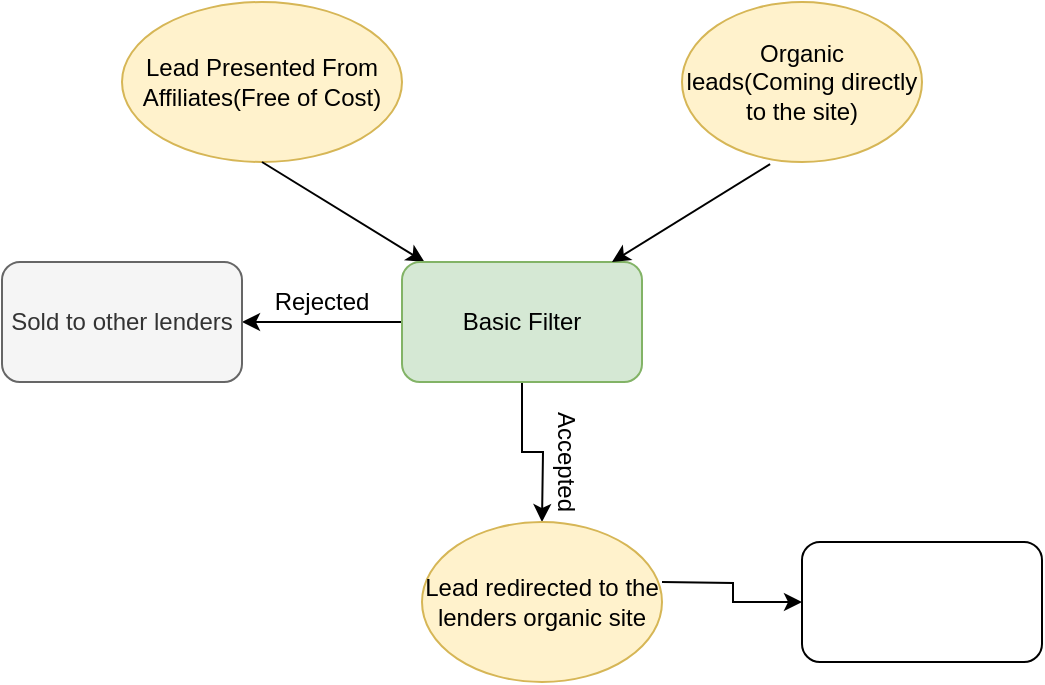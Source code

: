 <mxfile version="13.6.4" type="github">
  <diagram id="G50hmUFvQF_Ascogoxo3" name="Page-1">
    <mxGraphModel dx="868" dy="499" grid="1" gridSize="10" guides="1" tooltips="1" connect="1" arrows="1" fold="1" page="1" pageScale="1" pageWidth="850" pageHeight="1100" math="0" shadow="0">
      <root>
        <mxCell id="0" />
        <mxCell id="1" parent="0" />
        <mxCell id="U-wd1HLYxVXASG_DGe6N-1" value="Lead Presented From Affiliates(Free of Cost)" style="ellipse;whiteSpace=wrap;html=1;fillColor=#fff2cc;strokeColor=#d6b656;" vertex="1" parent="1">
          <mxGeometry x="190" width="140" height="80" as="geometry" />
        </mxCell>
        <mxCell id="U-wd1HLYxVXASG_DGe6N-2" value="" style="endArrow=classic;html=1;exitX=0.5;exitY=1;exitDx=0;exitDy=0;" edge="1" parent="1" source="U-wd1HLYxVXASG_DGe6N-1" target="U-wd1HLYxVXASG_DGe6N-3">
          <mxGeometry width="50" height="50" relative="1" as="geometry">
            <mxPoint x="400" y="220" as="sourcePoint" />
            <mxPoint x="390" y="160" as="targetPoint" />
            <Array as="points" />
          </mxGeometry>
        </mxCell>
        <mxCell id="U-wd1HLYxVXASG_DGe6N-7" value="" style="edgeStyle=orthogonalEdgeStyle;rounded=0;orthogonalLoop=1;jettySize=auto;html=1;" edge="1" parent="1" source="U-wd1HLYxVXASG_DGe6N-3" target="U-wd1HLYxVXASG_DGe6N-6">
          <mxGeometry relative="1" as="geometry" />
        </mxCell>
        <mxCell id="U-wd1HLYxVXASG_DGe6N-10" value="" style="edgeStyle=orthogonalEdgeStyle;rounded=0;orthogonalLoop=1;jettySize=auto;html=1;" edge="1" parent="1" source="U-wd1HLYxVXASG_DGe6N-3">
          <mxGeometry relative="1" as="geometry">
            <mxPoint x="400" y="260" as="targetPoint" />
          </mxGeometry>
        </mxCell>
        <mxCell id="U-wd1HLYxVXASG_DGe6N-3" value="Basic Filter" style="rounded=1;whiteSpace=wrap;html=1;fillColor=#d5e8d4;strokeColor=#82b366;" vertex="1" parent="1">
          <mxGeometry x="330" y="130" width="120" height="60" as="geometry" />
        </mxCell>
        <mxCell id="U-wd1HLYxVXASG_DGe6N-4" value="Organic leads(Coming directly to the site)" style="ellipse;whiteSpace=wrap;html=1;fillColor=#fff2cc;strokeColor=#d6b656;" vertex="1" parent="1">
          <mxGeometry x="470" width="120" height="80" as="geometry" />
        </mxCell>
        <mxCell id="U-wd1HLYxVXASG_DGe6N-5" value="" style="endArrow=classic;html=1;exitX=0.367;exitY=1.013;exitDx=0;exitDy=0;exitPerimeter=0;entryX=0.875;entryY=0;entryDx=0;entryDy=0;entryPerimeter=0;" edge="1" parent="1" source="U-wd1HLYxVXASG_DGe6N-4" target="U-wd1HLYxVXASG_DGe6N-3">
          <mxGeometry width="50" height="50" relative="1" as="geometry">
            <mxPoint x="400" y="220" as="sourcePoint" />
            <mxPoint x="450" y="170" as="targetPoint" />
          </mxGeometry>
        </mxCell>
        <mxCell id="U-wd1HLYxVXASG_DGe6N-6" value="Sold to other lenders" style="whiteSpace=wrap;html=1;rounded=1;fillColor=#f5f5f5;strokeColor=#666666;fontColor=#333333;" vertex="1" parent="1">
          <mxGeometry x="130" y="130" width="120" height="60" as="geometry" />
        </mxCell>
        <mxCell id="U-wd1HLYxVXASG_DGe6N-8" value="Rejected" style="text;html=1;strokeColor=none;fillColor=none;align=center;verticalAlign=middle;whiteSpace=wrap;rounded=0;" vertex="1" parent="1">
          <mxGeometry x="270" y="140" width="40" height="20" as="geometry" />
        </mxCell>
        <mxCell id="U-wd1HLYxVXASG_DGe6N-13" value="" style="edgeStyle=orthogonalEdgeStyle;rounded=0;orthogonalLoop=1;jettySize=auto;html=1;" edge="1" parent="1" target="U-wd1HLYxVXASG_DGe6N-12">
          <mxGeometry relative="1" as="geometry">
            <mxPoint x="460" y="290" as="sourcePoint" />
          </mxGeometry>
        </mxCell>
        <mxCell id="U-wd1HLYxVXASG_DGe6N-11" value="&lt;div&gt;Accepted&lt;/div&gt;&lt;div&gt;&lt;br&gt;&lt;/div&gt;" style="text;html=1;strokeColor=none;fillColor=none;align=center;verticalAlign=middle;whiteSpace=wrap;rounded=0;rotation=90;" vertex="1" parent="1">
          <mxGeometry x="385" y="220" width="40" height="20" as="geometry" />
        </mxCell>
        <mxCell id="U-wd1HLYxVXASG_DGe6N-12" value="" style="whiteSpace=wrap;html=1;rounded=1;" vertex="1" parent="1">
          <mxGeometry x="530" y="270" width="120" height="60" as="geometry" />
        </mxCell>
        <mxCell id="U-wd1HLYxVXASG_DGe6N-14" value="Lead redirected to the lenders organic site" style="ellipse;whiteSpace=wrap;html=1;fillColor=#fff2cc;strokeColor=#d6b656;" vertex="1" parent="1">
          <mxGeometry x="340" y="260" width="120" height="80" as="geometry" />
        </mxCell>
      </root>
    </mxGraphModel>
  </diagram>
</mxfile>
